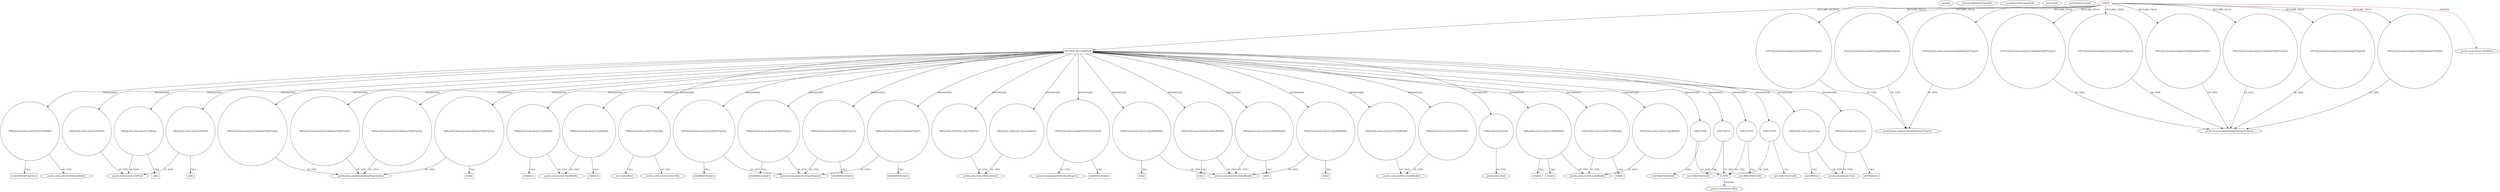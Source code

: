 digraph {
baseInfo[graphId=3739,category="pattern",isAnonymous=false,possibleRelation=true]
frameworkRelatedTypesInfo[0="javafx.scene.layout.StackPane"]
possibleCollaborationsInfo[0="3739~INSTANTIATION-CLIENT_METHOD_DECLARATION-INSTANTIATION-CLIENT_METHOD_DECLARATION-INSTANTIATION-CLIENT_METHOD_DECLARATION-INSTANTIATION-CLIENT_METHOD_DECLARATION-~javafx.scene.layout.StackPane ~javafx.scene.layout.HBox ~false~false"]
patternInfo[frequency=2.0,patternRootClient=0]
patternInstancesInfo[0="SaiPradeepDandem-javafx2-gradient-builder~/SaiPradeepDandem-javafx2-gradient-builder/javafx2-gradient-builder-master/src/main/java/com/javafx/gradientbuilder/application/RadialSettingsLayout.java~RadialSettingsLayout~1170",1="SaiPradeepDandem-javafx2-gradient-builder~/SaiPradeepDandem-javafx2-gradient-builder/javafx2-gradient-builder-master/src/main/java/com/javafx/gradientbuilder/application/LinearSettingsLayout.java~LinearSettingsLayout~1172"]
87[label="javafx.scene.control.LabelBuilder",vertexType="FRAMEWORK_CLASS_TYPE",isFrameworkType=false]
635[label="VAR:javafx.scene.control.LabelBuilder",vertexType="VARIABLE_EXPRESION",isFrameworkType=false,shape=circle]
626[label="VAR:javafx.scene.control.LabelBuilder",vertexType="VARIABLE_EXPRESION",isFrameworkType=false,shape=circle]
726[label="VAR:javafx.scene.control.LabelBuilder",vertexType="VARIABLE_EXPRESION",isFrameworkType=false,shape=circle]
727[label="build()",vertexType="INSIDE_CALL",isFrameworkType=false,shape=box]
587[label="METHOD_DECLARATION",vertexType="CLIENT_METHOD_DECLARATION",isFrameworkType=false,shape=box]
0[label="CLIENT",vertexType="ROOT_CLIENT_CLASS_DECLARATION",isFrameworkType=false,color=red]
662[label="VAR:CLIENT",vertexType="VARIABLE_EXPRESION",isFrameworkType=false,shape=circle]
678[label="VAR:javafx.scene.layout.Pane",vertexType="VARIABLE_EXPRESION",isFrameworkType=false,shape=circle]
754[label="VAR:javafx.scene.layout.Pane",vertexType="VARIABLE_EXPRESION",isFrameworkType=false,shape=circle]
621[label="VAR:javafx.scene.control.SelectionModel",vertexType="VARIABLE_EXPRESION",isFrameworkType=false,shape=circle]
797[label="VAR:javafx.scene.layout.GridPane",vertexType="VARIABLE_EXPRESION",isFrameworkType=false,shape=circle]
788[label="VAR:javafx.scene.layout.GridPane",vertexType="VARIABLE_EXPRESION",isFrameworkType=false,shape=circle]
791[label="VAR:javafx.scene.layout.GridPane",vertexType="VARIABLE_EXPRESION",isFrameworkType=false,shape=circle]
718[label="VAR:javafx.beans.property.BooleanPropertyBase",vertexType="VARIABLE_EXPRESION",isFrameworkType=false,shape=circle]
740[label="VAR:javafx.beans.property.BooleanPropertyBase",vertexType="VARIABLE_EXPRESION",isFrameworkType=false,shape=circle]
641[label="VAR:javafx.beans.property.BooleanPropertyBase",vertexType="VARIABLE_EXPRESION",isFrameworkType=false,shape=circle]
664[label="VAR:javafx.beans.property.BooleanPropertyBase",vertexType="VARIABLE_EXPRESION",isFrameworkType=false,shape=circle]
22[label="FIELD:javafx.beans.property.SimpleBooleanProperty",vertexType="FIELD_DECLARATION",isFrameworkType=false,shape=circle]
18[label="FIELD:javafx.beans.property.SimpleBooleanProperty",vertexType="FIELD_DECLARATION",isFrameworkType=false,shape=circle]
20[label="FIELD:javafx.beans.property.SimpleBooleanProperty",vertexType="FIELD_DECLARATION",isFrameworkType=false,shape=circle]
789[label="add()",vertexType="INSIDE_CALL",isFrameworkType=false,shape=box]
792[label="add()",vertexType="INSIDE_CALL",isFrameworkType=false,shape=box]
771[label="VAR:javafx.scene.layout.PaneBuilder",vertexType="VARIABLE_EXPRESION",isFrameworkType=false,shape=circle]
772[label="children()",vertexType="INSIDE_CALL",isFrameworkType=false,shape=box]
696[label="VAR:javafx.scene.layout.PaneBuilder",vertexType="VARIABLE_EXPRESION",isFrameworkType=false,shape=circle]
697[label="children()",vertexType="INSIDE_CALL",isFrameworkType=false,shape=box]
123[label="javafx.scene.layout.Pane",vertexType="FRAMEWORK_CLASS_TYPE",isFrameworkType=false]
598[label="VAR:javafx.scene.control.ChoiceBox",vertexType="VARIABLE_EXPRESION",isFrameworkType=false,shape=circle]
27[label="javafx.scene.control.ChoiceBox",vertexType="FRAMEWORK_CLASS_TYPE",isFrameworkType=false]
745[label="VAR:javafx.beans.property.IntegerProperty",vertexType="VARIABLE_EXPRESION",isFrameworkType=false,shape=circle]
443[label="javafx.beans.property.IntegerProperty",vertexType="FRAMEWORK_CLASS_TYPE",isFrameworkType=false]
746[label="bindBidirectional()",vertexType="INSIDE_CALL",isFrameworkType=false,shape=box]
647[label="VAR:javafx.beans.property.IntegerProperty",vertexType="VARIABLE_EXPRESION",isFrameworkType=false,shape=circle]
648[label="bindBidirectional()",vertexType="INSIDE_CALL",isFrameworkType=false,shape=box]
669[label="VAR:javafx.beans.property.IntegerProperty",vertexType="VARIABLE_EXPRESION",isFrameworkType=false,shape=circle]
670[label="bindBidirectional()",vertexType="INSIDE_CALL",isFrameworkType=false,shape=box]
723[label="VAR:javafx.beans.property.IntegerProperty",vertexType="VARIABLE_EXPRESION",isFrameworkType=false,shape=circle]
724[label="bindBidirectional()",vertexType="INSIDE_CALL",isFrameworkType=false,shape=box]
675[label="VAR:javafx.collections.ObservableList",vertexType="VARIABLE_EXPRESION",isFrameworkType=false,shape=circle]
751[label="VAR:javafx.collections.ObservableList",vertexType="VARIABLE_EXPRESION",isFrameworkType=false,shape=circle]
12[label="FIELD:javafx.beans.property.SimpleIntegerProperty",vertexType="FIELD_DECLARATION",isFrameworkType=false,shape=circle]
8[label="FIELD:javafx.beans.property.SimpleIntegerProperty",vertexType="FIELD_DECLARATION",isFrameworkType=false,shape=circle]
42[label="FIELD:javafx.beans.property.SimpleIntegerProperty",vertexType="FIELD_DECLARATION",isFrameworkType=false,shape=circle]
40[label="FIELD:javafx.beans.property.SimpleIntegerProperty",vertexType="FIELD_DECLARATION",isFrameworkType=false,shape=circle]
38[label="FIELD:javafx.beans.property.SimpleIntegerProperty",vertexType="FIELD_DECLARATION",isFrameworkType=false,shape=circle]
10[label="FIELD:javafx.beans.property.SimpleIntegerProperty",vertexType="FIELD_DECLARATION",isFrameworkType=false,shape=circle]
147[label="javafx.beans.property.BooleanPropertyBase",vertexType="FRAMEWORK_CLASS_TYPE",isFrameworkType=false]
19[label="javafx.beans.property.SimpleBooleanProperty",vertexType="FRAMEWORK_CLASS_TYPE",isFrameworkType=false]
738[label="VAR:CLIENT",vertexType="VARIABLE_EXPRESION",isFrameworkType=false,shape=circle]
639[label="VAR:CLIENT",vertexType="VARIABLE_EXPRESION",isFrameworkType=false,shape=circle]
716[label="VAR:CLIENT",vertexType="VARIABLE_EXPRESION",isFrameworkType=false,shape=circle]
120[label="javafx.collections.ObservableList",vertexType="FRAMEWORK_INTERFACE_TYPE",isFrameworkType=false]
9[label="javafx.beans.property.SimpleIntegerProperty",vertexType="FRAMEWORK_CLASS_TYPE",isFrameworkType=false]
737[label="new SliderTextField()",vertexType="CONSTRUCTOR_CALL",isFrameworkType=false]
661[label="new SliderTextField()",vertexType="CONSTRUCTOR_CALL",isFrameworkType=false]
715[label="new SliderTextField()",vertexType="CONSTRUCTOR_CALL",isFrameworkType=false]
638[label="new SliderTextField()",vertexType="CONSTRUCTOR_CALL",isFrameworkType=false]
755[label="getChildren()",vertexType="INSIDE_CALL",isFrameworkType=false,shape=box]
660[label="create()",vertexType="INSIDE_CALL",isFrameworkType=false,shape=box]
636[label="create()",vertexType="INSIDE_CALL",isFrameworkType=false,shape=box]
679[label="getChildren()",vertexType="INSIDE_CALL",isFrameworkType=false,shape=box]
591[label="VAR:javafx.beans.property.BooleanProperty",vertexType="VARIABLE_EXPRESION",isFrameworkType=false,shape=circle]
592[label="bindBidirectional()",vertexType="INSIDE_CALL",isFrameworkType=false,shape=box]
175[label="javafx.beans.property.BooleanProperty",vertexType="FRAMEWORK_CLASS_TYPE",isFrameworkType=false]
200[label="javafx.scene.control.SelectionModel",vertexType="FRAMEWORK_CLASS_TYPE",isFrameworkType=false]
732[label="VAR:javafx.scene.control.LabeledBuilder",vertexType="VARIABLE_EXPRESION",isFrameworkType=false,shape=circle]
93[label="javafx.scene.control.LabeledBuilder",vertexType="FRAMEWORK_CLASS_TYPE",isFrameworkType=false]
733[label="text()",vertexType="INSIDE_CALL",isFrameworkType=false,shape=box]
710[label="VAR:javafx.scene.control.LabeledBuilder",vertexType="VARIABLE_EXPRESION",isFrameworkType=false,shape=circle]
711[label="text()",vertexType="INSIDE_CALL",isFrameworkType=false,shape=box]
656[label="VAR:javafx.scene.control.LabeledBuilder",vertexType="VARIABLE_EXPRESION",isFrameworkType=false,shape=circle]
657[label="text()",vertexType="INSIDE_CALL",isFrameworkType=false,shape=box]
632[label="VAR:javafx.scene.control.LabeledBuilder",vertexType="VARIABLE_EXPRESION",isFrameworkType=false,shape=circle]
633[label="text()",vertexType="INSIDE_CALL",isFrameworkType=false,shape=box]
629[label="VAR:javafx.scene.control.ControlBuilder",vertexType="VARIABLE_EXPRESION",isFrameworkType=false,shape=circle]
105[label="javafx.scene.control.ControlBuilder",vertexType="FRAMEWORK_CLASS_TYPE",isFrameworkType=false]
729[label="VAR:javafx.scene.control.ControlBuilder",vertexType="VARIABLE_EXPRESION",isFrameworkType=false,shape=circle]
597[label="new ChoiceBox()",vertexType="CONSTRUCTOR_CALL",isFrameworkType=false]
1[label="javafx.scene.layout.StackPane",vertexType="FRAMEWORK_CLASS_TYPE",isFrameworkType=false]
205[label="javafx.scene.layout.GridPane",vertexType="FRAMEWORK_CLASS_TYPE",isFrameworkType=false]
431[label="CLIENT",vertexType="REFERENCE_CLIENT_CLASS_DECLARATION",isFrameworkType=false,color=blue]
432[label="javafx.scene.layout.HBox",vertexType="FRAMEWORK_CLASS_TYPE",isFrameworkType=false]
603[label="VAR:javafx.scene.Node",vertexType="VARIABLE_EXPRESION",isFrameworkType=false,shape=circle]
156[label="javafx.scene.Node",vertexType="FRAMEWORK_CLASS_TYPE",isFrameworkType=false]
238[label="javafx.scene.layout.PaneBuilder",vertexType="FRAMEWORK_CLASS_TYPE",isFrameworkType=false]
622[label="selectedItemProperty()",vertexType="INSIDE_CALL",isFrameworkType=false,shape=box]
642[label="bind()",vertexType="INSIDE_CALL",isFrameworkType=false,shape=box]
603->156[label="OF_TYPE"]
632->93[label="OF_TYPE"]
754->123[label="OF_TYPE"]
598->27[label="OF_TYPE"]
587->639[label="INSTANTIATE"]
669->670[label="CALL"]
647->443[label="OF_TYPE"]
587->723[label="INSTANTIATE"]
587->664[label="INSTANTIATE"]
587->788[label="INSTANTIATE"]
664->147[label="OF_TYPE"]
632->633[label="CALL"]
710->93[label="OF_TYPE"]
740->147[label="OF_TYPE"]
0->42[label="DECLARE_FIELD"]
587->729[label="INSTANTIATE"]
716->431[label="OF_TYPE"]
656->93[label="OF_TYPE"]
587->732[label="INSTANTIATE"]
10->9[label="OF_TYPE"]
696->238[label="OF_TYPE"]
635->636[label="CALL"]
587->678[label="INSTANTIATE"]
587->647[label="INSTANTIATE"]
745->746[label="CALL"]
0->10[label="DECLARE_FIELD"]
791->792[label="CALL"]
662->431[label="OF_TYPE"]
40->9[label="OF_TYPE"]
726->87[label="OF_TYPE"]
771->772[label="CALL"]
587->716[label="INSTANTIATE"]
635->87[label="OF_TYPE"]
587->621[label="INSTANTIATE"]
716->715[label="CALL"]
751->120[label="OF_TYPE"]
587->669[label="INSTANTIATE"]
718->147[label="OF_TYPE"]
587->745[label="INSTANTIATE"]
587->754[label="INSTANTIATE"]
696->697[label="CALL"]
726->727[label="CALL"]
587->626[label="INSTANTIATE"]
587->710[label="INSTANTIATE"]
788->789[label="CALL"]
8->9[label="OF_TYPE"]
587->726[label="INSTANTIATE"]
629->105[label="OF_TYPE"]
587->675[label="INSTANTIATE"]
587->738[label="INSTANTIATE"]
0->38[label="DECLARE_FIELD"]
587->629[label="INSTANTIATE"]
732->733[label="CALL"]
42->9[label="OF_TYPE"]
635->660[label="CALL"]
587->791[label="INSTANTIATE"]
626->87[label="OF_TYPE"]
639->431[label="OF_TYPE"]
591->175[label="OF_TYPE"]
587->662[label="INSTANTIATE"]
754->755[label="CALL"]
669->443[label="OF_TYPE"]
587->641[label="INSTANTIATE"]
729->105[label="OF_TYPE"]
641->642[label="CALL"]
0->22[label="DECLARE_FIELD"]
0->1[label="EXTEND",color=red]
22->19[label="OF_TYPE"]
587->797[label="INSTANTIATE"]
587->632[label="INSTANTIATE"]
621->200[label="OF_TYPE"]
662->661[label="CALL"]
732->93[label="OF_TYPE"]
788->205[label="OF_TYPE"]
797->205[label="OF_TYPE"]
38->9[label="OF_TYPE"]
0->20[label="DECLARE_FIELD"]
591->592[label="CALL"]
678->123[label="OF_TYPE"]
587->696[label="INSTANTIATE"]
771->238[label="OF_TYPE"]
745->443[label="OF_TYPE"]
598->597[label="CALL"]
587->591[label="INSTANTIATE"]
0->40[label="DECLARE_FIELD"]
738->737[label="CALL"]
656->657[label="CALL"]
723->443[label="OF_TYPE"]
587->598[label="INSTANTIATE"]
587->771[label="INSTANTIATE"]
678->679[label="CALL"]
587->656[label="INSTANTIATE"]
587->603[label="INSTANTIATE"]
791->205[label="OF_TYPE"]
0->18[label="DECLARE_FIELD"]
723->724[label="CALL"]
587->740[label="INSTANTIATE"]
710->711[label="CALL"]
0->587[label="DECLARE_METHOD"]
587->751[label="INSTANTIATE"]
641->147[label="OF_TYPE"]
0->8[label="DECLARE_FIELD"]
639->638[label="CALL"]
587->718[label="INSTANTIATE"]
12->9[label="OF_TYPE"]
738->431[label="OF_TYPE"]
0->12[label="DECLARE_FIELD"]
647->648[label="CALL"]
18->19[label="OF_TYPE"]
20->19[label="OF_TYPE"]
587->635[label="INSTANTIATE"]
621->622[label="CALL"]
431->432[label="EXTEND",color=blue]
675->120[label="OF_TYPE"]
}
